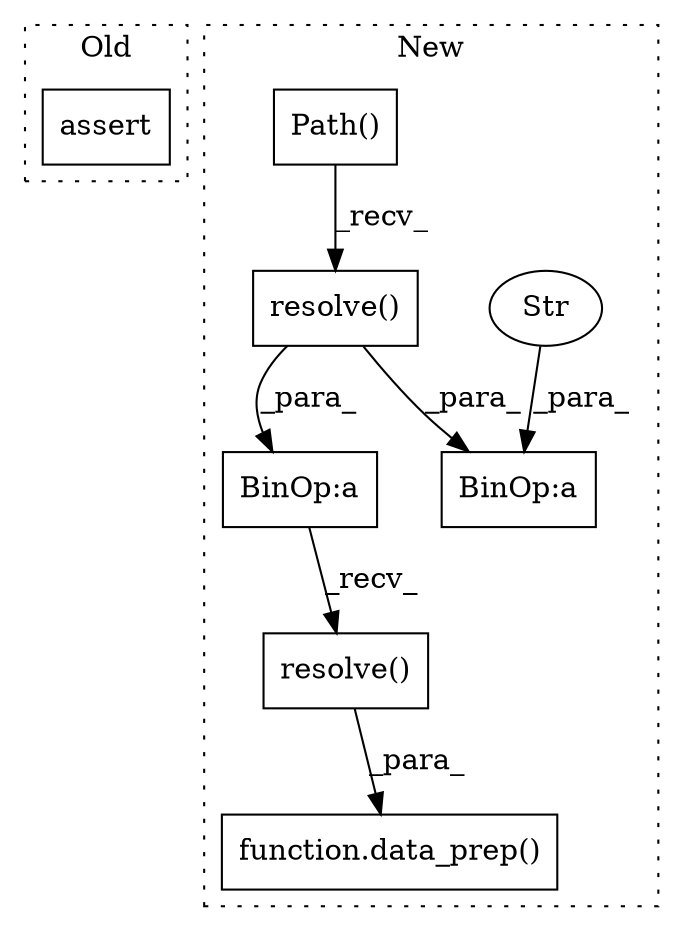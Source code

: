 digraph G {
subgraph cluster0 {
1 [label="assert" a="65" s="2447" l="7" shape="box"];
label = "Old";
style="dotted";
}
subgraph cluster1 {
2 [label="resolve()" a="75" s="3663" l="40" shape="box"];
3 [label="BinOp:a" a="82" s="3678" l="3" shape="box"];
4 [label="resolve()" a="75" s="3476" l="32" shape="box"];
5 [label="BinOp:a" a="82" s="3549" l="3" shape="box"];
6 [label="Str" a="66" s="3552" l="18" shape="ellipse"];
7 [label="Path()" a="75" s="3476,3497" l="13,1" shape="box"];
8 [label="function.data_prep()" a="75" s="3874,3904" l="10,1" shape="box"];
label = "New";
style="dotted";
}
2 -> 8 [label="_para_"];
3 -> 2 [label="_recv_"];
4 -> 5 [label="_para_"];
4 -> 3 [label="_para_"];
6 -> 5 [label="_para_"];
7 -> 4 [label="_recv_"];
}